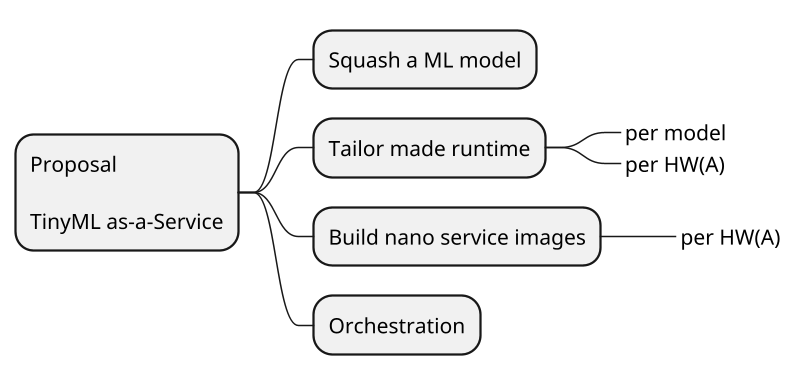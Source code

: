 @startmindmap
scale 1.5
* Proposal\n\nTinyML as-a-Service
** Squash a ML model
** Tailor made runtime
***_ per model
***_ per HW(A)
** Build nano service images
***_ per HW(A)
** Orchestration
@endmindmap
